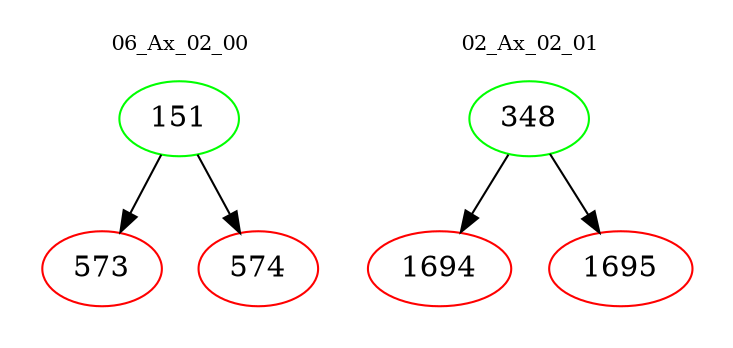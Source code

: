 digraph{
subgraph cluster_0 {
color = white
label = "06_Ax_02_00";
fontsize=10;
T0_151 [label="151", color="green"]
T0_151 -> T0_573 [color="black"]
T0_573 [label="573", color="red"]
T0_151 -> T0_574 [color="black"]
T0_574 [label="574", color="red"]
}
subgraph cluster_1 {
color = white
label = "02_Ax_02_01";
fontsize=10;
T1_348 [label="348", color="green"]
T1_348 -> T1_1694 [color="black"]
T1_1694 [label="1694", color="red"]
T1_348 -> T1_1695 [color="black"]
T1_1695 [label="1695", color="red"]
}
}
